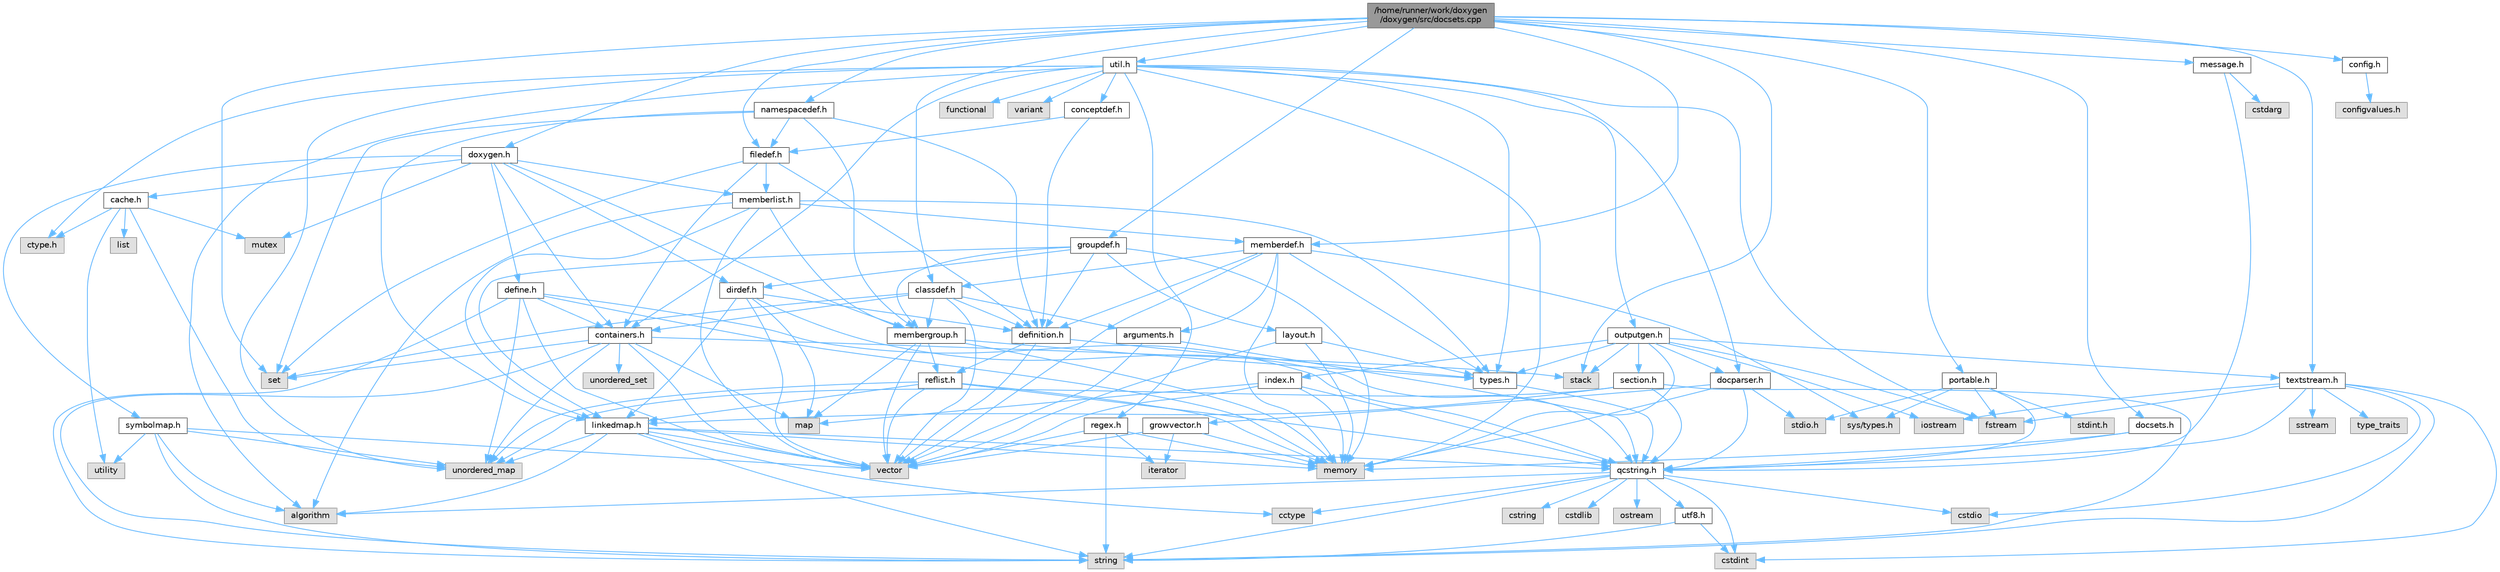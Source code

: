 digraph "/home/runner/work/doxygen/doxygen/src/docsets.cpp"
{
 // INTERACTIVE_SVG=YES
 // LATEX_PDF_SIZE
  bgcolor="transparent";
  edge [fontname=Helvetica,fontsize=10,labelfontname=Helvetica,labelfontsize=10];
  node [fontname=Helvetica,fontsize=10,shape=box,height=0.2,width=0.4];
  Node1 [id="Node000001",label="/home/runner/work/doxygen\l/doxygen/src/docsets.cpp",height=0.2,width=0.4,color="gray40", fillcolor="grey60", style="filled", fontcolor="black",tooltip=" "];
  Node1 -> Node2 [id="edge1_Node000001_Node000002",color="steelblue1",style="solid",tooltip=" "];
  Node2 [id="Node000002",label="set",height=0.2,width=0.4,color="grey60", fillcolor="#E0E0E0", style="filled",tooltip=" "];
  Node1 -> Node3 [id="edge2_Node000001_Node000003",color="steelblue1",style="solid",tooltip=" "];
  Node3 [id="Node000003",label="stack",height=0.2,width=0.4,color="grey60", fillcolor="#E0E0E0", style="filled",tooltip=" "];
  Node1 -> Node4 [id="edge3_Node000001_Node000004",color="steelblue1",style="solid",tooltip=" "];
  Node4 [id="Node000004",label="docsets.h",height=0.2,width=0.4,color="grey40", fillcolor="white", style="filled",URL="$d1/db2/docsets_8h.html",tooltip=" "];
  Node4 -> Node5 [id="edge4_Node000004_Node000005",color="steelblue1",style="solid",tooltip=" "];
  Node5 [id="Node000005",label="memory",height=0.2,width=0.4,color="grey60", fillcolor="#E0E0E0", style="filled",tooltip=" "];
  Node4 -> Node6 [id="edge5_Node000004_Node000006",color="steelblue1",style="solid",tooltip=" "];
  Node6 [id="Node000006",label="qcstring.h",height=0.2,width=0.4,color="grey40", fillcolor="white", style="filled",URL="$d7/d5c/qcstring_8h.html",tooltip=" "];
  Node6 -> Node7 [id="edge6_Node000006_Node000007",color="steelblue1",style="solid",tooltip=" "];
  Node7 [id="Node000007",label="string",height=0.2,width=0.4,color="grey60", fillcolor="#E0E0E0", style="filled",tooltip=" "];
  Node6 -> Node8 [id="edge7_Node000006_Node000008",color="steelblue1",style="solid",tooltip=" "];
  Node8 [id="Node000008",label="algorithm",height=0.2,width=0.4,color="grey60", fillcolor="#E0E0E0", style="filled",tooltip=" "];
  Node6 -> Node9 [id="edge8_Node000006_Node000009",color="steelblue1",style="solid",tooltip=" "];
  Node9 [id="Node000009",label="cctype",height=0.2,width=0.4,color="grey60", fillcolor="#E0E0E0", style="filled",tooltip=" "];
  Node6 -> Node10 [id="edge9_Node000006_Node000010",color="steelblue1",style="solid",tooltip=" "];
  Node10 [id="Node000010",label="cstring",height=0.2,width=0.4,color="grey60", fillcolor="#E0E0E0", style="filled",tooltip=" "];
  Node6 -> Node11 [id="edge10_Node000006_Node000011",color="steelblue1",style="solid",tooltip=" "];
  Node11 [id="Node000011",label="cstdio",height=0.2,width=0.4,color="grey60", fillcolor="#E0E0E0", style="filled",tooltip=" "];
  Node6 -> Node12 [id="edge11_Node000006_Node000012",color="steelblue1",style="solid",tooltip=" "];
  Node12 [id="Node000012",label="cstdlib",height=0.2,width=0.4,color="grey60", fillcolor="#E0E0E0", style="filled",tooltip=" "];
  Node6 -> Node13 [id="edge12_Node000006_Node000013",color="steelblue1",style="solid",tooltip=" "];
  Node13 [id="Node000013",label="cstdint",height=0.2,width=0.4,color="grey60", fillcolor="#E0E0E0", style="filled",tooltip=" "];
  Node6 -> Node14 [id="edge13_Node000006_Node000014",color="steelblue1",style="solid",tooltip=" "];
  Node14 [id="Node000014",label="ostream",height=0.2,width=0.4,color="grey60", fillcolor="#E0E0E0", style="filled",tooltip=" "];
  Node6 -> Node15 [id="edge14_Node000006_Node000015",color="steelblue1",style="solid",tooltip=" "];
  Node15 [id="Node000015",label="utf8.h",height=0.2,width=0.4,color="grey40", fillcolor="white", style="filled",URL="$db/d7c/utf8_8h.html",tooltip="Various UTF8 related helper functions."];
  Node15 -> Node13 [id="edge15_Node000015_Node000013",color="steelblue1",style="solid",tooltip=" "];
  Node15 -> Node7 [id="edge16_Node000015_Node000007",color="steelblue1",style="solid",tooltip=" "];
  Node1 -> Node16 [id="edge17_Node000001_Node000016",color="steelblue1",style="solid",tooltip=" "];
  Node16 [id="Node000016",label="config.h",height=0.2,width=0.4,color="grey40", fillcolor="white", style="filled",URL="$db/d16/config_8h.html",tooltip=" "];
  Node16 -> Node17 [id="edge18_Node000016_Node000017",color="steelblue1",style="solid",tooltip=" "];
  Node17 [id="Node000017",label="configvalues.h",height=0.2,width=0.4,color="grey60", fillcolor="#E0E0E0", style="filled",tooltip=" "];
  Node1 -> Node18 [id="edge19_Node000001_Node000018",color="steelblue1",style="solid",tooltip=" "];
  Node18 [id="Node000018",label="message.h",height=0.2,width=0.4,color="grey40", fillcolor="white", style="filled",URL="$d2/d0d/message_8h.html",tooltip=" "];
  Node18 -> Node19 [id="edge20_Node000018_Node000019",color="steelblue1",style="solid",tooltip=" "];
  Node19 [id="Node000019",label="cstdarg",height=0.2,width=0.4,color="grey60", fillcolor="#E0E0E0", style="filled",tooltip=" "];
  Node18 -> Node6 [id="edge21_Node000018_Node000006",color="steelblue1",style="solid",tooltip=" "];
  Node1 -> Node20 [id="edge22_Node000001_Node000020",color="steelblue1",style="solid",tooltip=" "];
  Node20 [id="Node000020",label="doxygen.h",height=0.2,width=0.4,color="grey40", fillcolor="white", style="filled",URL="$d1/da1/doxygen_8h.html",tooltip=" "];
  Node20 -> Node21 [id="edge23_Node000020_Node000021",color="steelblue1",style="solid",tooltip=" "];
  Node21 [id="Node000021",label="mutex",height=0.2,width=0.4,color="grey60", fillcolor="#E0E0E0", style="filled",tooltip=" "];
  Node20 -> Node22 [id="edge24_Node000020_Node000022",color="steelblue1",style="solid",tooltip=" "];
  Node22 [id="Node000022",label="containers.h",height=0.2,width=0.4,color="grey40", fillcolor="white", style="filled",URL="$d5/d75/containers_8h.html",tooltip=" "];
  Node22 -> Node23 [id="edge25_Node000022_Node000023",color="steelblue1",style="solid",tooltip=" "];
  Node23 [id="Node000023",label="vector",height=0.2,width=0.4,color="grey60", fillcolor="#E0E0E0", style="filled",tooltip=" "];
  Node22 -> Node7 [id="edge26_Node000022_Node000007",color="steelblue1",style="solid",tooltip=" "];
  Node22 -> Node2 [id="edge27_Node000022_Node000002",color="steelblue1",style="solid",tooltip=" "];
  Node22 -> Node24 [id="edge28_Node000022_Node000024",color="steelblue1",style="solid",tooltip=" "];
  Node24 [id="Node000024",label="map",height=0.2,width=0.4,color="grey60", fillcolor="#E0E0E0", style="filled",tooltip=" "];
  Node22 -> Node25 [id="edge29_Node000022_Node000025",color="steelblue1",style="solid",tooltip=" "];
  Node25 [id="Node000025",label="unordered_set",height=0.2,width=0.4,color="grey60", fillcolor="#E0E0E0", style="filled",tooltip=" "];
  Node22 -> Node26 [id="edge30_Node000022_Node000026",color="steelblue1",style="solid",tooltip=" "];
  Node26 [id="Node000026",label="unordered_map",height=0.2,width=0.4,color="grey60", fillcolor="#E0E0E0", style="filled",tooltip=" "];
  Node22 -> Node3 [id="edge31_Node000022_Node000003",color="steelblue1",style="solid",tooltip=" "];
  Node20 -> Node27 [id="edge32_Node000020_Node000027",color="steelblue1",style="solid",tooltip=" "];
  Node27 [id="Node000027",label="membergroup.h",height=0.2,width=0.4,color="grey40", fillcolor="white", style="filled",URL="$d9/d11/membergroup_8h.html",tooltip=" "];
  Node27 -> Node23 [id="edge33_Node000027_Node000023",color="steelblue1",style="solid",tooltip=" "];
  Node27 -> Node24 [id="edge34_Node000027_Node000024",color="steelblue1",style="solid",tooltip=" "];
  Node27 -> Node5 [id="edge35_Node000027_Node000005",color="steelblue1",style="solid",tooltip=" "];
  Node27 -> Node28 [id="edge36_Node000027_Node000028",color="steelblue1",style="solid",tooltip=" "];
  Node28 [id="Node000028",label="types.h",height=0.2,width=0.4,color="grey40", fillcolor="white", style="filled",URL="$d9/d49/types_8h.html",tooltip="This file contains a number of basic enums and types."];
  Node28 -> Node6 [id="edge37_Node000028_Node000006",color="steelblue1",style="solid",tooltip=" "];
  Node27 -> Node29 [id="edge38_Node000027_Node000029",color="steelblue1",style="solid",tooltip=" "];
  Node29 [id="Node000029",label="reflist.h",height=0.2,width=0.4,color="grey40", fillcolor="white", style="filled",URL="$d1/d02/reflist_8h.html",tooltip=" "];
  Node29 -> Node23 [id="edge39_Node000029_Node000023",color="steelblue1",style="solid",tooltip=" "];
  Node29 -> Node26 [id="edge40_Node000029_Node000026",color="steelblue1",style="solid",tooltip=" "];
  Node29 -> Node5 [id="edge41_Node000029_Node000005",color="steelblue1",style="solid",tooltip=" "];
  Node29 -> Node6 [id="edge42_Node000029_Node000006",color="steelblue1",style="solid",tooltip=" "];
  Node29 -> Node30 [id="edge43_Node000029_Node000030",color="steelblue1",style="solid",tooltip=" "];
  Node30 [id="Node000030",label="linkedmap.h",height=0.2,width=0.4,color="grey40", fillcolor="white", style="filled",URL="$da/de1/linkedmap_8h.html",tooltip=" "];
  Node30 -> Node26 [id="edge44_Node000030_Node000026",color="steelblue1",style="solid",tooltip=" "];
  Node30 -> Node23 [id="edge45_Node000030_Node000023",color="steelblue1",style="solid",tooltip=" "];
  Node30 -> Node5 [id="edge46_Node000030_Node000005",color="steelblue1",style="solid",tooltip=" "];
  Node30 -> Node7 [id="edge47_Node000030_Node000007",color="steelblue1",style="solid",tooltip=" "];
  Node30 -> Node8 [id="edge48_Node000030_Node000008",color="steelblue1",style="solid",tooltip=" "];
  Node30 -> Node9 [id="edge49_Node000030_Node000009",color="steelblue1",style="solid",tooltip=" "];
  Node30 -> Node6 [id="edge50_Node000030_Node000006",color="steelblue1",style="solid",tooltip=" "];
  Node20 -> Node31 [id="edge51_Node000020_Node000031",color="steelblue1",style="solid",tooltip=" "];
  Node31 [id="Node000031",label="dirdef.h",height=0.2,width=0.4,color="grey40", fillcolor="white", style="filled",URL="$d6/d15/dirdef_8h.html",tooltip=" "];
  Node31 -> Node23 [id="edge52_Node000031_Node000023",color="steelblue1",style="solid",tooltip=" "];
  Node31 -> Node24 [id="edge53_Node000031_Node000024",color="steelblue1",style="solid",tooltip=" "];
  Node31 -> Node6 [id="edge54_Node000031_Node000006",color="steelblue1",style="solid",tooltip=" "];
  Node31 -> Node30 [id="edge55_Node000031_Node000030",color="steelblue1",style="solid",tooltip=" "];
  Node31 -> Node32 [id="edge56_Node000031_Node000032",color="steelblue1",style="solid",tooltip=" "];
  Node32 [id="Node000032",label="definition.h",height=0.2,width=0.4,color="grey40", fillcolor="white", style="filled",URL="$df/da1/definition_8h.html",tooltip=" "];
  Node32 -> Node23 [id="edge57_Node000032_Node000023",color="steelblue1",style="solid",tooltip=" "];
  Node32 -> Node28 [id="edge58_Node000032_Node000028",color="steelblue1",style="solid",tooltip=" "];
  Node32 -> Node29 [id="edge59_Node000032_Node000029",color="steelblue1",style="solid",tooltip=" "];
  Node20 -> Node33 [id="edge60_Node000020_Node000033",color="steelblue1",style="solid",tooltip=" "];
  Node33 [id="Node000033",label="memberlist.h",height=0.2,width=0.4,color="grey40", fillcolor="white", style="filled",URL="$dd/d78/memberlist_8h.html",tooltip=" "];
  Node33 -> Node23 [id="edge61_Node000033_Node000023",color="steelblue1",style="solid",tooltip=" "];
  Node33 -> Node8 [id="edge62_Node000033_Node000008",color="steelblue1",style="solid",tooltip=" "];
  Node33 -> Node34 [id="edge63_Node000033_Node000034",color="steelblue1",style="solid",tooltip=" "];
  Node34 [id="Node000034",label="memberdef.h",height=0.2,width=0.4,color="grey40", fillcolor="white", style="filled",URL="$d4/d46/memberdef_8h.html",tooltip=" "];
  Node34 -> Node23 [id="edge64_Node000034_Node000023",color="steelblue1",style="solid",tooltip=" "];
  Node34 -> Node5 [id="edge65_Node000034_Node000005",color="steelblue1",style="solid",tooltip=" "];
  Node34 -> Node35 [id="edge66_Node000034_Node000035",color="steelblue1",style="solid",tooltip=" "];
  Node35 [id="Node000035",label="sys/types.h",height=0.2,width=0.4,color="grey60", fillcolor="#E0E0E0", style="filled",tooltip=" "];
  Node34 -> Node28 [id="edge67_Node000034_Node000028",color="steelblue1",style="solid",tooltip=" "];
  Node34 -> Node32 [id="edge68_Node000034_Node000032",color="steelblue1",style="solid",tooltip=" "];
  Node34 -> Node36 [id="edge69_Node000034_Node000036",color="steelblue1",style="solid",tooltip=" "];
  Node36 [id="Node000036",label="arguments.h",height=0.2,width=0.4,color="grey40", fillcolor="white", style="filled",URL="$df/d9b/arguments_8h.html",tooltip=" "];
  Node36 -> Node23 [id="edge70_Node000036_Node000023",color="steelblue1",style="solid",tooltip=" "];
  Node36 -> Node6 [id="edge71_Node000036_Node000006",color="steelblue1",style="solid",tooltip=" "];
  Node34 -> Node37 [id="edge72_Node000034_Node000037",color="steelblue1",style="solid",tooltip=" "];
  Node37 [id="Node000037",label="classdef.h",height=0.2,width=0.4,color="grey40", fillcolor="white", style="filled",URL="$d1/da6/classdef_8h.html",tooltip=" "];
  Node37 -> Node23 [id="edge73_Node000037_Node000023",color="steelblue1",style="solid",tooltip=" "];
  Node37 -> Node2 [id="edge74_Node000037_Node000002",color="steelblue1",style="solid",tooltip=" "];
  Node37 -> Node22 [id="edge75_Node000037_Node000022",color="steelblue1",style="solid",tooltip=" "];
  Node37 -> Node32 [id="edge76_Node000037_Node000032",color="steelblue1",style="solid",tooltip=" "];
  Node37 -> Node36 [id="edge77_Node000037_Node000036",color="steelblue1",style="solid",tooltip=" "];
  Node37 -> Node27 [id="edge78_Node000037_Node000027",color="steelblue1",style="solid",tooltip=" "];
  Node33 -> Node30 [id="edge79_Node000033_Node000030",color="steelblue1",style="solid",tooltip=" "];
  Node33 -> Node28 [id="edge80_Node000033_Node000028",color="steelblue1",style="solid",tooltip=" "];
  Node33 -> Node27 [id="edge81_Node000033_Node000027",color="steelblue1",style="solid",tooltip=" "];
  Node20 -> Node38 [id="edge82_Node000020_Node000038",color="steelblue1",style="solid",tooltip=" "];
  Node38 [id="Node000038",label="define.h",height=0.2,width=0.4,color="grey40", fillcolor="white", style="filled",URL="$df/d67/define_8h.html",tooltip=" "];
  Node38 -> Node23 [id="edge83_Node000038_Node000023",color="steelblue1",style="solid",tooltip=" "];
  Node38 -> Node5 [id="edge84_Node000038_Node000005",color="steelblue1",style="solid",tooltip=" "];
  Node38 -> Node7 [id="edge85_Node000038_Node000007",color="steelblue1",style="solid",tooltip=" "];
  Node38 -> Node26 [id="edge86_Node000038_Node000026",color="steelblue1",style="solid",tooltip=" "];
  Node38 -> Node6 [id="edge87_Node000038_Node000006",color="steelblue1",style="solid",tooltip=" "];
  Node38 -> Node22 [id="edge88_Node000038_Node000022",color="steelblue1",style="solid",tooltip=" "];
  Node20 -> Node39 [id="edge89_Node000020_Node000039",color="steelblue1",style="solid",tooltip=" "];
  Node39 [id="Node000039",label="cache.h",height=0.2,width=0.4,color="grey40", fillcolor="white", style="filled",URL="$d3/d26/cache_8h.html",tooltip=" "];
  Node39 -> Node40 [id="edge90_Node000039_Node000040",color="steelblue1",style="solid",tooltip=" "];
  Node40 [id="Node000040",label="list",height=0.2,width=0.4,color="grey60", fillcolor="#E0E0E0", style="filled",tooltip=" "];
  Node39 -> Node26 [id="edge91_Node000039_Node000026",color="steelblue1",style="solid",tooltip=" "];
  Node39 -> Node21 [id="edge92_Node000039_Node000021",color="steelblue1",style="solid",tooltip=" "];
  Node39 -> Node41 [id="edge93_Node000039_Node000041",color="steelblue1",style="solid",tooltip=" "];
  Node41 [id="Node000041",label="utility",height=0.2,width=0.4,color="grey60", fillcolor="#E0E0E0", style="filled",tooltip=" "];
  Node39 -> Node42 [id="edge94_Node000039_Node000042",color="steelblue1",style="solid",tooltip=" "];
  Node42 [id="Node000042",label="ctype.h",height=0.2,width=0.4,color="grey60", fillcolor="#E0E0E0", style="filled",tooltip=" "];
  Node20 -> Node43 [id="edge95_Node000020_Node000043",color="steelblue1",style="solid",tooltip=" "];
  Node43 [id="Node000043",label="symbolmap.h",height=0.2,width=0.4,color="grey40", fillcolor="white", style="filled",URL="$d7/ddd/symbolmap_8h.html",tooltip=" "];
  Node43 -> Node8 [id="edge96_Node000043_Node000008",color="steelblue1",style="solid",tooltip=" "];
  Node43 -> Node26 [id="edge97_Node000043_Node000026",color="steelblue1",style="solid",tooltip=" "];
  Node43 -> Node23 [id="edge98_Node000043_Node000023",color="steelblue1",style="solid",tooltip=" "];
  Node43 -> Node7 [id="edge99_Node000043_Node000007",color="steelblue1",style="solid",tooltip=" "];
  Node43 -> Node41 [id="edge100_Node000043_Node000041",color="steelblue1",style="solid",tooltip=" "];
  Node1 -> Node44 [id="edge101_Node000001_Node000044",color="steelblue1",style="solid",tooltip=" "];
  Node44 [id="Node000044",label="groupdef.h",height=0.2,width=0.4,color="grey40", fillcolor="white", style="filled",URL="$d1/de6/groupdef_8h.html",tooltip=" "];
  Node44 -> Node5 [id="edge102_Node000044_Node000005",color="steelblue1",style="solid",tooltip=" "];
  Node44 -> Node32 [id="edge103_Node000044_Node000032",color="steelblue1",style="solid",tooltip=" "];
  Node44 -> Node31 [id="edge104_Node000044_Node000031",color="steelblue1",style="solid",tooltip=" "];
  Node44 -> Node45 [id="edge105_Node000044_Node000045",color="steelblue1",style="solid",tooltip=" "];
  Node45 [id="Node000045",label="layout.h",height=0.2,width=0.4,color="grey40", fillcolor="white", style="filled",URL="$db/d51/layout_8h.html",tooltip=" "];
  Node45 -> Node5 [id="edge106_Node000045_Node000005",color="steelblue1",style="solid",tooltip=" "];
  Node45 -> Node23 [id="edge107_Node000045_Node000023",color="steelblue1",style="solid",tooltip=" "];
  Node45 -> Node28 [id="edge108_Node000045_Node000028",color="steelblue1",style="solid",tooltip=" "];
  Node44 -> Node27 [id="edge109_Node000044_Node000027",color="steelblue1",style="solid",tooltip=" "];
  Node44 -> Node30 [id="edge110_Node000044_Node000030",color="steelblue1",style="solid",tooltip=" "];
  Node1 -> Node37 [id="edge111_Node000001_Node000037",color="steelblue1",style="solid",tooltip=" "];
  Node1 -> Node46 [id="edge112_Node000001_Node000046",color="steelblue1",style="solid",tooltip=" "];
  Node46 [id="Node000046",label="filedef.h",height=0.2,width=0.4,color="grey40", fillcolor="white", style="filled",URL="$d4/d3a/filedef_8h.html",tooltip=" "];
  Node46 -> Node2 [id="edge113_Node000046_Node000002",color="steelblue1",style="solid",tooltip=" "];
  Node46 -> Node32 [id="edge114_Node000046_Node000032",color="steelblue1",style="solid",tooltip=" "];
  Node46 -> Node33 [id="edge115_Node000046_Node000033",color="steelblue1",style="solid",tooltip=" "];
  Node46 -> Node22 [id="edge116_Node000046_Node000022",color="steelblue1",style="solid",tooltip=" "];
  Node1 -> Node34 [id="edge117_Node000001_Node000034",color="steelblue1",style="solid",tooltip=" "];
  Node1 -> Node47 [id="edge118_Node000001_Node000047",color="steelblue1",style="solid",tooltip=" "];
  Node47 [id="Node000047",label="namespacedef.h",height=0.2,width=0.4,color="grey40", fillcolor="white", style="filled",URL="$d7/d97/namespacedef_8h.html",tooltip=" "];
  Node47 -> Node2 [id="edge119_Node000047_Node000002",color="steelblue1",style="solid",tooltip=" "];
  Node47 -> Node32 [id="edge120_Node000047_Node000032",color="steelblue1",style="solid",tooltip=" "];
  Node47 -> Node46 [id="edge121_Node000047_Node000046",color="steelblue1",style="solid",tooltip=" "];
  Node47 -> Node30 [id="edge122_Node000047_Node000030",color="steelblue1",style="solid",tooltip=" "];
  Node47 -> Node27 [id="edge123_Node000047_Node000027",color="steelblue1",style="solid",tooltip=" "];
  Node1 -> Node48 [id="edge124_Node000001_Node000048",color="steelblue1",style="solid",tooltip=" "];
  Node48 [id="Node000048",label="util.h",height=0.2,width=0.4,color="grey40", fillcolor="white", style="filled",URL="$d8/d3c/util_8h.html",tooltip="A bunch of utility functions."];
  Node48 -> Node5 [id="edge125_Node000048_Node000005",color="steelblue1",style="solid",tooltip=" "];
  Node48 -> Node26 [id="edge126_Node000048_Node000026",color="steelblue1",style="solid",tooltip=" "];
  Node48 -> Node8 [id="edge127_Node000048_Node000008",color="steelblue1",style="solid",tooltip=" "];
  Node48 -> Node49 [id="edge128_Node000048_Node000049",color="steelblue1",style="solid",tooltip=" "];
  Node49 [id="Node000049",label="functional",height=0.2,width=0.4,color="grey60", fillcolor="#E0E0E0", style="filled",tooltip=" "];
  Node48 -> Node50 [id="edge129_Node000048_Node000050",color="steelblue1",style="solid",tooltip=" "];
  Node50 [id="Node000050",label="fstream",height=0.2,width=0.4,color="grey60", fillcolor="#E0E0E0", style="filled",tooltip=" "];
  Node48 -> Node51 [id="edge130_Node000048_Node000051",color="steelblue1",style="solid",tooltip=" "];
  Node51 [id="Node000051",label="variant",height=0.2,width=0.4,color="grey60", fillcolor="#E0E0E0", style="filled",tooltip=" "];
  Node48 -> Node42 [id="edge131_Node000048_Node000042",color="steelblue1",style="solid",tooltip=" "];
  Node48 -> Node28 [id="edge132_Node000048_Node000028",color="steelblue1",style="solid",tooltip=" "];
  Node48 -> Node52 [id="edge133_Node000048_Node000052",color="steelblue1",style="solid",tooltip=" "];
  Node52 [id="Node000052",label="docparser.h",height=0.2,width=0.4,color="grey40", fillcolor="white", style="filled",URL="$de/d9c/docparser_8h.html",tooltip=" "];
  Node52 -> Node53 [id="edge134_Node000052_Node000053",color="steelblue1",style="solid",tooltip=" "];
  Node53 [id="Node000053",label="stdio.h",height=0.2,width=0.4,color="grey60", fillcolor="#E0E0E0", style="filled",tooltip=" "];
  Node52 -> Node5 [id="edge135_Node000052_Node000005",color="steelblue1",style="solid",tooltip=" "];
  Node52 -> Node6 [id="edge136_Node000052_Node000006",color="steelblue1",style="solid",tooltip=" "];
  Node52 -> Node54 [id="edge137_Node000052_Node000054",color="steelblue1",style="solid",tooltip=" "];
  Node54 [id="Node000054",label="growvector.h",height=0.2,width=0.4,color="grey40", fillcolor="white", style="filled",URL="$d7/d50/growvector_8h.html",tooltip=" "];
  Node54 -> Node23 [id="edge138_Node000054_Node000023",color="steelblue1",style="solid",tooltip=" "];
  Node54 -> Node5 [id="edge139_Node000054_Node000005",color="steelblue1",style="solid",tooltip=" "];
  Node54 -> Node55 [id="edge140_Node000054_Node000055",color="steelblue1",style="solid",tooltip=" "];
  Node55 [id="Node000055",label="iterator",height=0.2,width=0.4,color="grey60", fillcolor="#E0E0E0", style="filled",tooltip=" "];
  Node48 -> Node22 [id="edge141_Node000048_Node000022",color="steelblue1",style="solid",tooltip=" "];
  Node48 -> Node56 [id="edge142_Node000048_Node000056",color="steelblue1",style="solid",tooltip=" "];
  Node56 [id="Node000056",label="outputgen.h",height=0.2,width=0.4,color="grey40", fillcolor="white", style="filled",URL="$df/d06/outputgen_8h.html",tooltip=" "];
  Node56 -> Node5 [id="edge143_Node000056_Node000005",color="steelblue1",style="solid",tooltip=" "];
  Node56 -> Node3 [id="edge144_Node000056_Node000003",color="steelblue1",style="solid",tooltip=" "];
  Node56 -> Node57 [id="edge145_Node000056_Node000057",color="steelblue1",style="solid",tooltip=" "];
  Node57 [id="Node000057",label="iostream",height=0.2,width=0.4,color="grey60", fillcolor="#E0E0E0", style="filled",tooltip=" "];
  Node56 -> Node50 [id="edge146_Node000056_Node000050",color="steelblue1",style="solid",tooltip=" "];
  Node56 -> Node28 [id="edge147_Node000056_Node000028",color="steelblue1",style="solid",tooltip=" "];
  Node56 -> Node58 [id="edge148_Node000056_Node000058",color="steelblue1",style="solid",tooltip=" "];
  Node58 [id="Node000058",label="index.h",height=0.2,width=0.4,color="grey40", fillcolor="white", style="filled",URL="$d1/db5/index_8h.html",tooltip=" "];
  Node58 -> Node5 [id="edge149_Node000058_Node000005",color="steelblue1",style="solid",tooltip=" "];
  Node58 -> Node23 [id="edge150_Node000058_Node000023",color="steelblue1",style="solid",tooltip=" "];
  Node58 -> Node24 [id="edge151_Node000058_Node000024",color="steelblue1",style="solid",tooltip=" "];
  Node58 -> Node6 [id="edge152_Node000058_Node000006",color="steelblue1",style="solid",tooltip=" "];
  Node56 -> Node59 [id="edge153_Node000056_Node000059",color="steelblue1",style="solid",tooltip=" "];
  Node59 [id="Node000059",label="section.h",height=0.2,width=0.4,color="grey40", fillcolor="white", style="filled",URL="$d1/d2a/section_8h.html",tooltip=" "];
  Node59 -> Node7 [id="edge154_Node000059_Node000007",color="steelblue1",style="solid",tooltip=" "];
  Node59 -> Node26 [id="edge155_Node000059_Node000026",color="steelblue1",style="solid",tooltip=" "];
  Node59 -> Node6 [id="edge156_Node000059_Node000006",color="steelblue1",style="solid",tooltip=" "];
  Node59 -> Node30 [id="edge157_Node000059_Node000030",color="steelblue1",style="solid",tooltip=" "];
  Node56 -> Node60 [id="edge158_Node000056_Node000060",color="steelblue1",style="solid",tooltip=" "];
  Node60 [id="Node000060",label="textstream.h",height=0.2,width=0.4,color="grey40", fillcolor="white", style="filled",URL="$d4/d7d/textstream_8h.html",tooltip=" "];
  Node60 -> Node7 [id="edge159_Node000060_Node000007",color="steelblue1",style="solid",tooltip=" "];
  Node60 -> Node57 [id="edge160_Node000060_Node000057",color="steelblue1",style="solid",tooltip=" "];
  Node60 -> Node61 [id="edge161_Node000060_Node000061",color="steelblue1",style="solid",tooltip=" "];
  Node61 [id="Node000061",label="sstream",height=0.2,width=0.4,color="grey60", fillcolor="#E0E0E0", style="filled",tooltip=" "];
  Node60 -> Node13 [id="edge162_Node000060_Node000013",color="steelblue1",style="solid",tooltip=" "];
  Node60 -> Node11 [id="edge163_Node000060_Node000011",color="steelblue1",style="solid",tooltip=" "];
  Node60 -> Node50 [id="edge164_Node000060_Node000050",color="steelblue1",style="solid",tooltip=" "];
  Node60 -> Node62 [id="edge165_Node000060_Node000062",color="steelblue1",style="solid",tooltip=" "];
  Node62 [id="Node000062",label="type_traits",height=0.2,width=0.4,color="grey60", fillcolor="#E0E0E0", style="filled",tooltip=" "];
  Node60 -> Node6 [id="edge166_Node000060_Node000006",color="steelblue1",style="solid",tooltip=" "];
  Node56 -> Node52 [id="edge167_Node000056_Node000052",color="steelblue1",style="solid",tooltip=" "];
  Node48 -> Node63 [id="edge168_Node000048_Node000063",color="steelblue1",style="solid",tooltip=" "];
  Node63 [id="Node000063",label="regex.h",height=0.2,width=0.4,color="grey40", fillcolor="white", style="filled",URL="$d1/d21/regex_8h.html",tooltip=" "];
  Node63 -> Node5 [id="edge169_Node000063_Node000005",color="steelblue1",style="solid",tooltip=" "];
  Node63 -> Node7 [id="edge170_Node000063_Node000007",color="steelblue1",style="solid",tooltip=" "];
  Node63 -> Node23 [id="edge171_Node000063_Node000023",color="steelblue1",style="solid",tooltip=" "];
  Node63 -> Node55 [id="edge172_Node000063_Node000055",color="steelblue1",style="solid",tooltip=" "];
  Node48 -> Node64 [id="edge173_Node000048_Node000064",color="steelblue1",style="solid",tooltip=" "];
  Node64 [id="Node000064",label="conceptdef.h",height=0.2,width=0.4,color="grey40", fillcolor="white", style="filled",URL="$da/df1/conceptdef_8h.html",tooltip=" "];
  Node64 -> Node32 [id="edge174_Node000064_Node000032",color="steelblue1",style="solid",tooltip=" "];
  Node64 -> Node46 [id="edge175_Node000064_Node000046",color="steelblue1",style="solid",tooltip=" "];
  Node1 -> Node60 [id="edge176_Node000001_Node000060",color="steelblue1",style="solid",tooltip=" "];
  Node1 -> Node65 [id="edge177_Node000001_Node000065",color="steelblue1",style="solid",tooltip=" "];
  Node65 [id="Node000065",label="portable.h",height=0.2,width=0.4,color="grey40", fillcolor="white", style="filled",URL="$d2/de2/portable_8h.html",tooltip="Portable versions of functions that are platform dependent."];
  Node65 -> Node53 [id="edge178_Node000065_Node000053",color="steelblue1",style="solid",tooltip=" "];
  Node65 -> Node35 [id="edge179_Node000065_Node000035",color="steelblue1",style="solid",tooltip=" "];
  Node65 -> Node66 [id="edge180_Node000065_Node000066",color="steelblue1",style="solid",tooltip=" "];
  Node66 [id="Node000066",label="stdint.h",height=0.2,width=0.4,color="grey60", fillcolor="#E0E0E0", style="filled",tooltip=" "];
  Node65 -> Node50 [id="edge181_Node000065_Node000050",color="steelblue1",style="solid",tooltip=" "];
  Node65 -> Node6 [id="edge182_Node000065_Node000006",color="steelblue1",style="solid",tooltip=" "];
}
